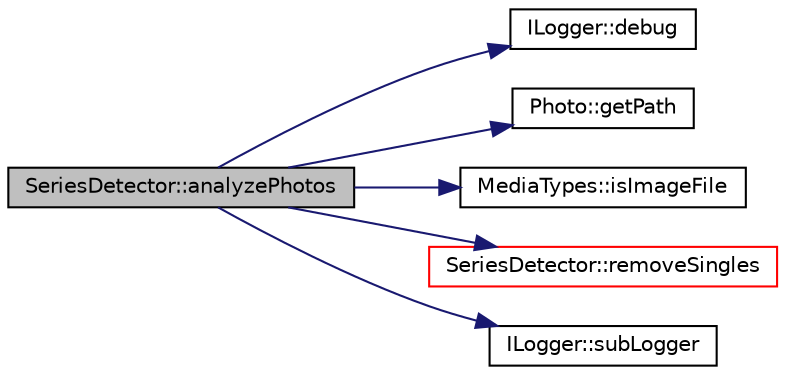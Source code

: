 digraph "SeriesDetector::analyzePhotos"
{
 // LATEX_PDF_SIZE
  edge [fontname="Helvetica",fontsize="10",labelfontname="Helvetica",labelfontsize="10"];
  node [fontname="Helvetica",fontsize="10",shape=record];
  rankdir="LR";
  Node1 [label="SeriesDetector::analyzePhotos",height=0.2,width=0.4,color="black", fillcolor="grey75", style="filled", fontcolor="black",tooltip=" "];
  Node1 -> Node2 [color="midnightblue",fontsize="10",style="solid",fontname="Helvetica"];
  Node2 [label="ILogger::debug",height=0.2,width=0.4,color="black", fillcolor="white", style="filled",URL="$struct_i_logger.html#a72f523de0593fdab9bdd79302a51880e",tooltip=" "];
  Node1 -> Node3 [color="midnightblue",fontsize="10",style="solid",fontname="Helvetica"];
  Node3 [label="Photo::getPath",height=0.2,width=0.4,color="black", fillcolor="white", style="filled",URL="$namespace_photo.html#ac4904ce3f8b7ddbe6bf54e26ad366521",tooltip=" "];
  Node1 -> Node4 [color="midnightblue",fontsize="10",style="solid",fontname="Helvetica"];
  Node4 [label="MediaTypes::isImageFile",height=0.2,width=0.4,color="black", fillcolor="white", style="filled",URL="$namespace_media_types.html#ae77c92c4d8be4dda4c9f016ce6bd791a",tooltip=" "];
  Node1 -> Node5 [color="midnightblue",fontsize="10",style="solid",fontname="Helvetica"];
  Node5 [label="SeriesDetector::removeSingles",height=0.2,width=0.4,color="red", fillcolor="white", style="filled",URL="$class_series_detector.html#af571b628d1f9df8742bc7747af817cd6",tooltip=" "];
  Node1 -> Node7 [color="midnightblue",fontsize="10",style="solid",fontname="Helvetica"];
  Node7 [label="ILogger::subLogger",height=0.2,width=0.4,color="black", fillcolor="white", style="filled",URL="$struct_i_logger.html#a5f00d8f952a3f9659fc7c3fefbea5710",tooltip=" "];
}
